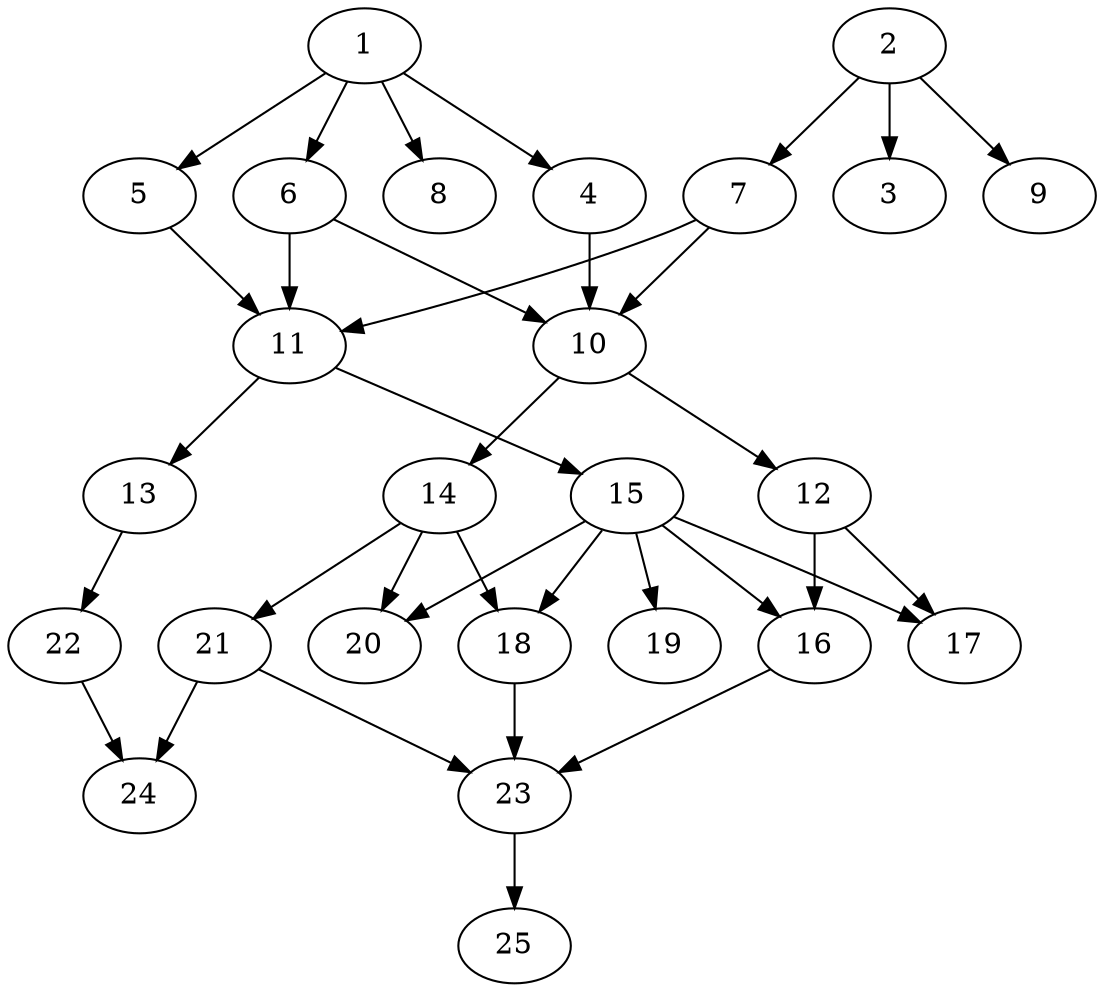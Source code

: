 // DAG (tier=2-normal, mode=compute, n=25, ccr=0.400, fat=0.519, density=0.416, regular=0.405, jump=0.179, mindata=524288, maxdata=8388608)
// DAG automatically generated by daggen at Sun Aug 24 16:33:33 2025
// /home/ermia/Project/Environments/daggen/bin/daggen --dot --ccr 0.400 --fat 0.519 --regular 0.405 --density 0.416 --jump 0.179 --mindata 524288 --maxdata 8388608 -n 25 
digraph G {
  1 [size="241567840724668383232", alpha="0.10", expect_size="120783920362334191616"]
  1 -> 4 [size ="310300683272192"]
  1 -> 5 [size ="310300683272192"]
  1 -> 6 [size ="310300683272192"]
  1 -> 8 [size ="310300683272192"]
  2 [size="7204551741227394", alpha="0.17", expect_size="3602275870613697"]
  2 -> 3 [size ="515084824608768"]
  2 -> 7 [size ="515084824608768"]
  2 -> 9 [size ="515084824608768"]
  3 [size="20365088471746284", alpha="0.12", expect_size="10182544235873142"]
  4 [size="2618394316283838464", alpha="0.16", expect_size="1309197158141919232"]
  4 -> 10 [size ="15197775331328"]
  5 [size="49150379444396104", alpha="0.05", expect_size="24575189722198052"]
  5 -> 11 [size ="29901562314752"]
  6 [size="119118727655456768000", alpha="0.05", expect_size="59559363827728384000"]
  6 -> 10 [size ="193676391219200"]
  6 -> 11 [size ="193676391219200"]
  7 [size="326201618873190272", alpha="0.20", expect_size="163100809436595136"]
  7 -> 10 [size ="197076998684672"]
  7 -> 11 [size ="197076998684672"]
  8 [size="49888052906033152000", alpha="0.03", expect_size="24944026453016576000"]
  9 [size="486848821418358848", alpha="0.12", expect_size="243424410709179424"]
  10 [size="18389985887493772", alpha="0.10", expect_size="9194992943746886"]
  10 -> 12 [size ="289735213842432"]
  10 -> 14 [size ="289735213842432"]
  11 [size="22055602958076776", alpha="0.20", expect_size="11027801479038388"]
  11 -> 13 [size ="433175939514368"]
  11 -> 15 [size ="433175939514368"]
  12 [size="70016036765696000000", alpha="0.13", expect_size="35008018382848000000"]
  12 -> 16 [size ="135900692480000"]
  12 -> 17 [size ="135900692480000"]
  13 [size="4794945812120755", alpha="0.19", expect_size="2397472906060377"]
  13 -> 22 [size ="102232645173248"]
  14 [size="32239287439171468", alpha="0.14", expect_size="16119643719585734"]
  14 -> 18 [size ="22287692595200"]
  14 -> 20 [size ="22287692595200"]
  14 -> 21 [size ="22287692595200"]
  15 [size="74654245871508", alpha="0.08", expect_size="37327122935754"]
  15 -> 16 [size ="2428032253952"]
  15 -> 17 [size ="2428032253952"]
  15 -> 18 [size ="2428032253952"]
  15 -> 19 [size ="2428032253952"]
  15 -> 20 [size ="2428032253952"]
  16 [size="308521016275146816", alpha="0.09", expect_size="154260508137573408"]
  16 -> 23 [size ="367736785993728"]
  17 [size="294060521293680214016", alpha="0.10", expect_size="147030260646840107008"]
  18 [size="3975308259362865152", alpha="0.00", expect_size="1987654129681432576"]
  18 -> 23 [size ="20075692163072"]
  19 [size="28659158858983724", alpha="0.15", expect_size="14329579429491862"]
  20 [size="21508290960613860", alpha="0.05", expect_size="10754145480306930"]
  21 [size="68410702715227734016", alpha="0.12", expect_size="34205351357613867008"]
  21 -> 23 [size ="133815376805888"]
  21 -> 24 [size ="133815376805888"]
  22 [size="282796453322031104000", alpha="0.15", expect_size="141398226661015552000"]
  22 -> 24 [size ="344671964364800"]
  23 [size="22463631306851644", alpha="0.11", expect_size="11231815653425822"]
  23 -> 25 [size ="351263237603328"]
  24 [size="63171294222665616", alpha="0.19", expect_size="31585647111332808"]
  25 [size="377684720596650295296", alpha="0.20", expect_size="188842360298325147648"]
}